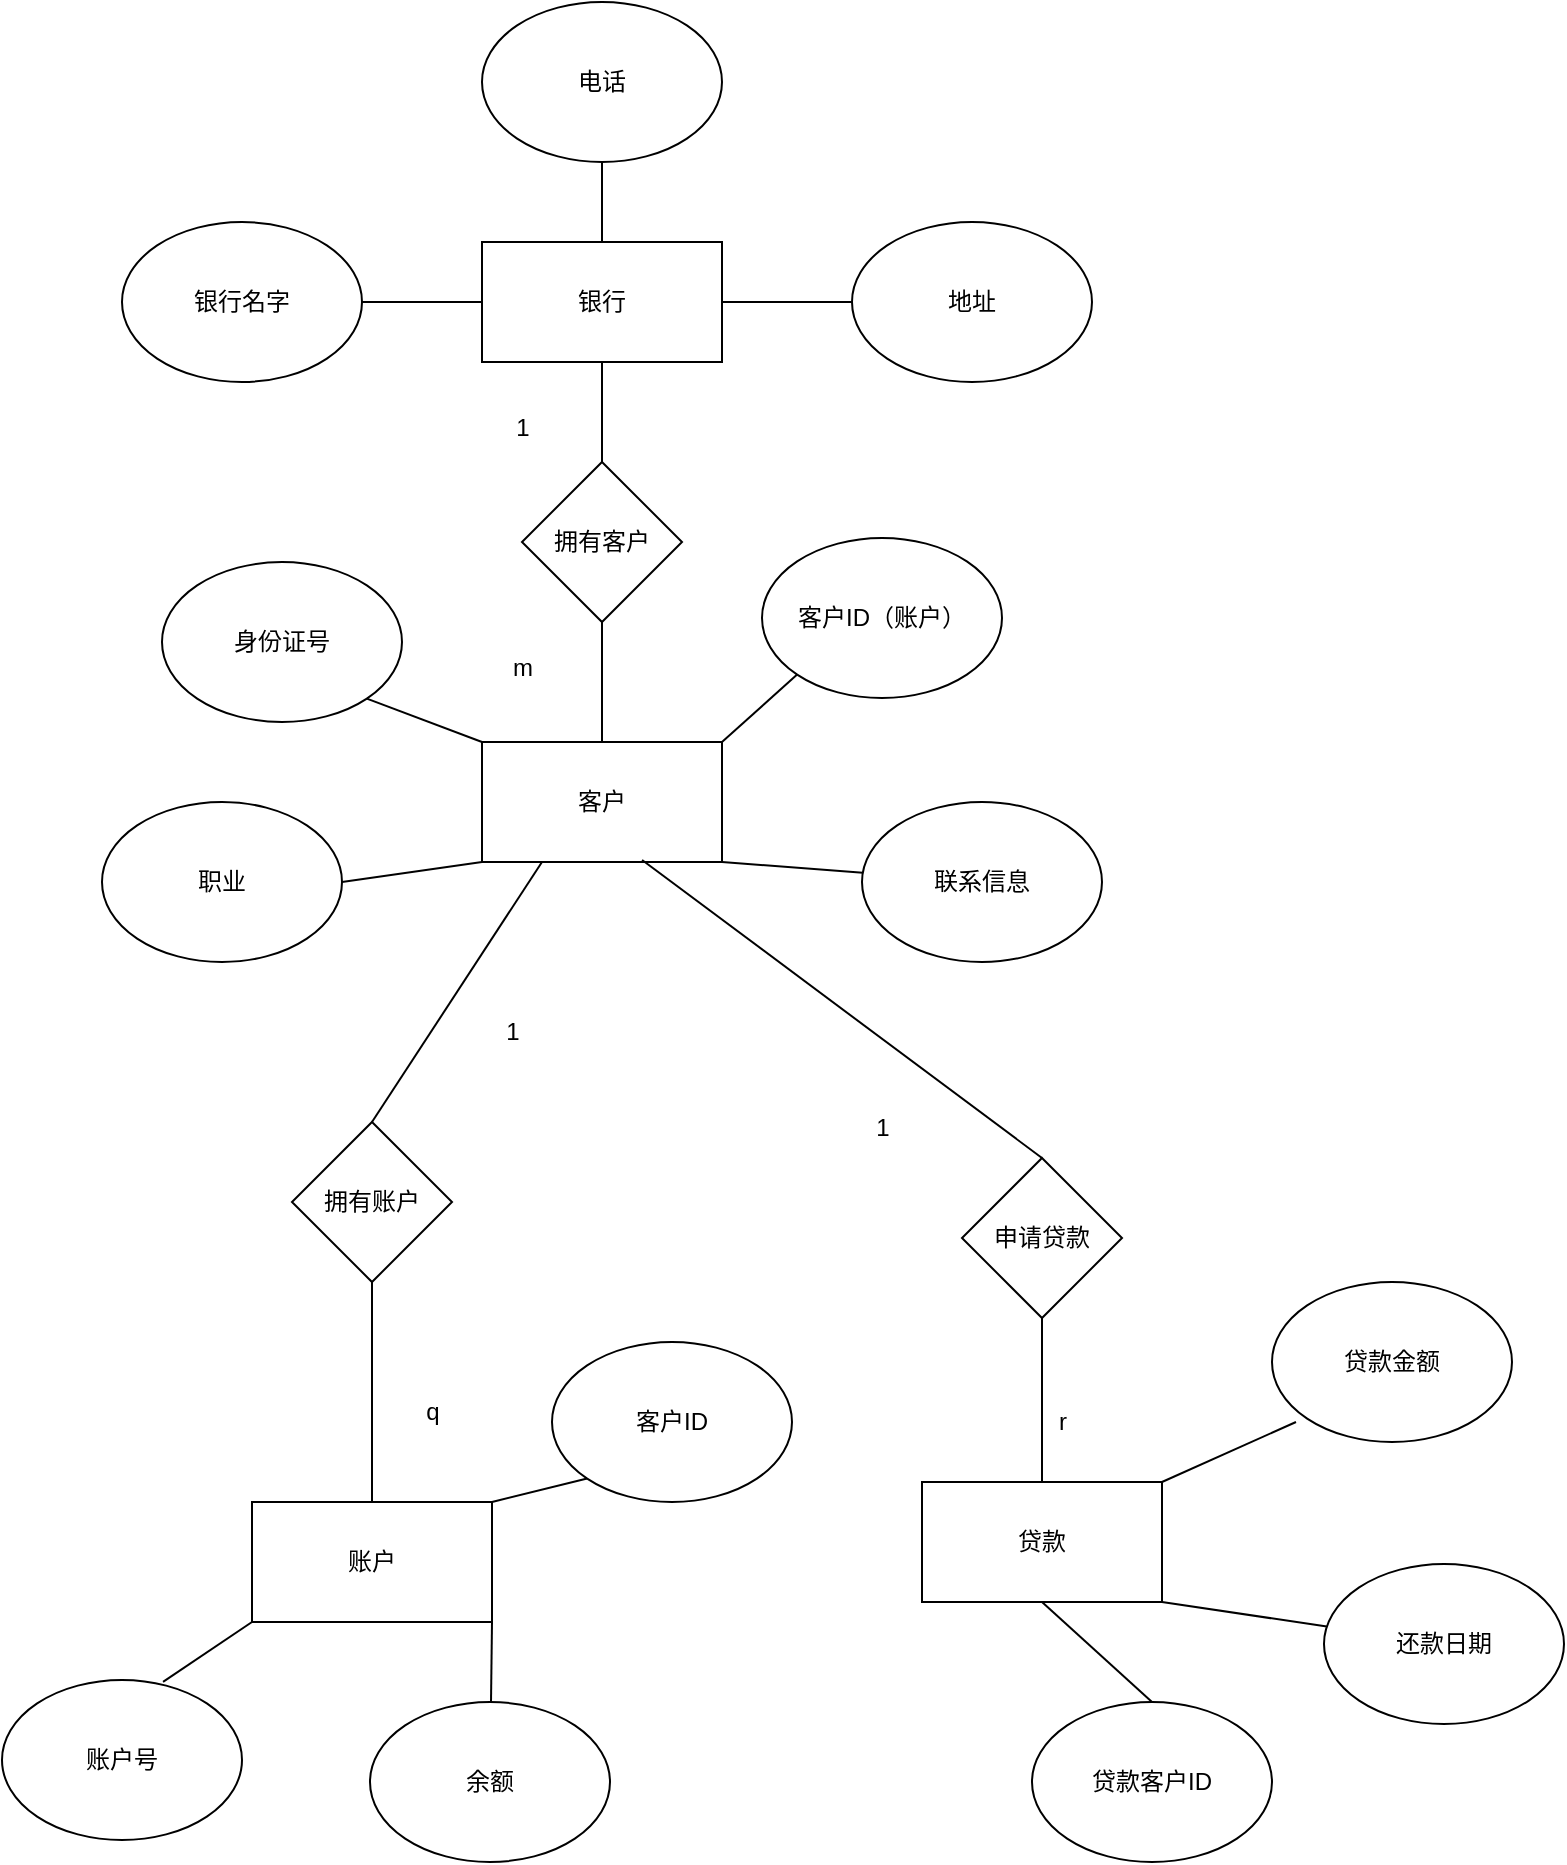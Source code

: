 <mxfile version="24.5.1" type="device">
  <diagram name="第 1 页" id="jWOf4P8SHiq7SOORe7W2">
    <mxGraphModel dx="2506" dy="1224" grid="1" gridSize="10" guides="1" tooltips="1" connect="1" arrows="1" fold="1" page="1" pageScale="1" pageWidth="827" pageHeight="1169" math="0" shadow="0">
      <root>
        <mxCell id="0" />
        <mxCell id="1" parent="0" />
        <mxCell id="w6Cb__e14mfGaN5YhXLg-1" value="银行" style="rounded=0;whiteSpace=wrap;html=1;" parent="1" vertex="1">
          <mxGeometry x="250" y="290" width="120" height="60" as="geometry" />
        </mxCell>
        <mxCell id="w6Cb__e14mfGaN5YhXLg-6" value="银行名字" style="ellipse;whiteSpace=wrap;html=1;" parent="1" vertex="1">
          <mxGeometry x="70" y="280" width="120" height="80" as="geometry" />
        </mxCell>
        <mxCell id="w6Cb__e14mfGaN5YhXLg-8" value="" style="endArrow=none;html=1;rounded=0;exitX=1;exitY=0.5;exitDx=0;exitDy=0;entryX=0;entryY=0.5;entryDx=0;entryDy=0;" parent="1" source="w6Cb__e14mfGaN5YhXLg-6" target="w6Cb__e14mfGaN5YhXLg-1" edge="1">
          <mxGeometry width="50" height="50" relative="1" as="geometry">
            <mxPoint x="290" y="350" as="sourcePoint" />
            <mxPoint x="340" y="300" as="targetPoint" />
          </mxGeometry>
        </mxCell>
        <mxCell id="w6Cb__e14mfGaN5YhXLg-9" value="" style="endArrow=none;html=1;rounded=0;entryX=0.5;entryY=1;entryDx=0;entryDy=0;" parent="1" source="w6Cb__e14mfGaN5YhXLg-1" target="w6Cb__e14mfGaN5YhXLg-10" edge="1">
          <mxGeometry width="50" height="50" relative="1" as="geometry">
            <mxPoint x="290" y="350" as="sourcePoint" />
            <mxPoint x="240" y="220" as="targetPoint" />
          </mxGeometry>
        </mxCell>
        <mxCell id="w6Cb__e14mfGaN5YhXLg-10" value="电话" style="ellipse;whiteSpace=wrap;html=1;" parent="1" vertex="1">
          <mxGeometry x="250" y="170" width="120" height="80" as="geometry" />
        </mxCell>
        <mxCell id="w6Cb__e14mfGaN5YhXLg-11" value="地址" style="ellipse;whiteSpace=wrap;html=1;" parent="1" vertex="1">
          <mxGeometry x="435" y="280" width="120" height="80" as="geometry" />
        </mxCell>
        <mxCell id="w6Cb__e14mfGaN5YhXLg-12" value="" style="endArrow=none;html=1;rounded=0;entryX=0;entryY=0.5;entryDx=0;entryDy=0;exitX=1;exitY=0.5;exitDx=0;exitDy=0;" parent="1" source="w6Cb__e14mfGaN5YhXLg-1" target="w6Cb__e14mfGaN5YhXLg-11" edge="1">
          <mxGeometry width="50" height="50" relative="1" as="geometry">
            <mxPoint x="290" y="350" as="sourcePoint" />
            <mxPoint x="340" y="300" as="targetPoint" />
          </mxGeometry>
        </mxCell>
        <mxCell id="w6Cb__e14mfGaN5YhXLg-13" value="" style="endArrow=none;html=1;rounded=0;entryX=0.5;entryY=1;entryDx=0;entryDy=0;" parent="1" target="w6Cb__e14mfGaN5YhXLg-1" edge="1">
          <mxGeometry width="50" height="50" relative="1" as="geometry">
            <mxPoint x="310" y="400" as="sourcePoint" />
            <mxPoint x="340" y="300" as="targetPoint" />
          </mxGeometry>
        </mxCell>
        <mxCell id="w6Cb__e14mfGaN5YhXLg-14" value="拥有客户" style="rhombus;whiteSpace=wrap;html=1;" parent="1" vertex="1">
          <mxGeometry x="270" y="400" width="80" height="80" as="geometry" />
        </mxCell>
        <mxCell id="w6Cb__e14mfGaN5YhXLg-16" value="1" style="text;html=1;align=center;verticalAlign=middle;resizable=0;points=[];autosize=1;strokeColor=none;fillColor=none;" parent="1" vertex="1">
          <mxGeometry x="255" y="368" width="30" height="30" as="geometry" />
        </mxCell>
        <mxCell id="w6Cb__e14mfGaN5YhXLg-17" value="客户" style="whiteSpace=wrap;html=1;" parent="1" vertex="1">
          <mxGeometry x="250" y="540" width="120" height="60" as="geometry" />
        </mxCell>
        <mxCell id="w6Cb__e14mfGaN5YhXLg-19" value="" style="endArrow=none;html=1;rounded=0;entryX=0.5;entryY=0;entryDx=0;entryDy=0;exitX=0.5;exitY=1;exitDx=0;exitDy=0;" parent="1" source="w6Cb__e14mfGaN5YhXLg-14" target="w6Cb__e14mfGaN5YhXLg-17" edge="1">
          <mxGeometry width="50" height="50" relative="1" as="geometry">
            <mxPoint x="290" y="350" as="sourcePoint" />
            <mxPoint x="340" y="300" as="targetPoint" />
          </mxGeometry>
        </mxCell>
        <mxCell id="w6Cb__e14mfGaN5YhXLg-20" value="m" style="text;html=1;align=center;verticalAlign=middle;resizable=0;points=[];autosize=1;strokeColor=none;fillColor=none;" parent="1" vertex="1">
          <mxGeometry x="255" y="488" width="30" height="30" as="geometry" />
        </mxCell>
        <mxCell id="w6Cb__e14mfGaN5YhXLg-50" value="" style="endArrow=none;html=1;rounded=0;entryX=0;entryY=1;entryDx=0;entryDy=0;exitX=1;exitY=0;exitDx=0;exitDy=0;" parent="1" source="w6Cb__e14mfGaN5YhXLg-17" target="w6Cb__e14mfGaN5YhXLg-51" edge="1">
          <mxGeometry width="50" height="50" relative="1" as="geometry">
            <mxPoint x="690" y="590" as="sourcePoint" />
            <mxPoint x="662" y="578" as="targetPoint" />
          </mxGeometry>
        </mxCell>
        <mxCell id="w6Cb__e14mfGaN5YhXLg-51" value="客户ID（账户）" style="ellipse;whiteSpace=wrap;html=1;" parent="1" vertex="1">
          <mxGeometry x="390" y="438" width="120" height="80" as="geometry" />
        </mxCell>
        <mxCell id="w6Cb__e14mfGaN5YhXLg-53" value="联系信息" style="ellipse;whiteSpace=wrap;html=1;" parent="1" vertex="1">
          <mxGeometry x="440" y="570" width="120" height="80" as="geometry" />
        </mxCell>
        <mxCell id="w6Cb__e14mfGaN5YhXLg-54" value="身份证号" style="ellipse;whiteSpace=wrap;html=1;" parent="1" vertex="1">
          <mxGeometry x="90" y="450" width="120" height="80" as="geometry" />
        </mxCell>
        <mxCell id="w6Cb__e14mfGaN5YhXLg-55" value="职业" style="ellipse;whiteSpace=wrap;html=1;" parent="1" vertex="1">
          <mxGeometry x="60" y="570" width="120" height="80" as="geometry" />
        </mxCell>
        <mxCell id="w6Cb__e14mfGaN5YhXLg-59" value="" style="endArrow=none;html=1;rounded=0;exitX=1;exitY=1;exitDx=0;exitDy=0;" parent="1" source="w6Cb__e14mfGaN5YhXLg-17" target="w6Cb__e14mfGaN5YhXLg-53" edge="1">
          <mxGeometry width="50" height="50" relative="1" as="geometry">
            <mxPoint x="390" y="560" as="sourcePoint" />
            <mxPoint x="408" y="538" as="targetPoint" />
          </mxGeometry>
        </mxCell>
        <mxCell id="w6Cb__e14mfGaN5YhXLg-60" value="" style="endArrow=none;html=1;rounded=0;entryX=1;entryY=1;entryDx=0;entryDy=0;exitX=0;exitY=0;exitDx=0;exitDy=0;" parent="1" source="w6Cb__e14mfGaN5YhXLg-17" target="w6Cb__e14mfGaN5YhXLg-54" edge="1">
          <mxGeometry width="50" height="50" relative="1" as="geometry">
            <mxPoint x="400" y="570" as="sourcePoint" />
            <mxPoint x="418" y="548" as="targetPoint" />
          </mxGeometry>
        </mxCell>
        <mxCell id="w6Cb__e14mfGaN5YhXLg-61" value="" style="endArrow=none;html=1;rounded=0;entryX=0;entryY=1;entryDx=0;entryDy=0;exitX=1;exitY=0.5;exitDx=0;exitDy=0;" parent="1" source="w6Cb__e14mfGaN5YhXLg-55" target="w6Cb__e14mfGaN5YhXLg-17" edge="1">
          <mxGeometry width="50" height="50" relative="1" as="geometry">
            <mxPoint x="410" y="580" as="sourcePoint" />
            <mxPoint x="428" y="558" as="targetPoint" />
          </mxGeometry>
        </mxCell>
        <mxCell id="w6Cb__e14mfGaN5YhXLg-64" value="拥有账户" style="rhombus;whiteSpace=wrap;html=1;" parent="1" vertex="1">
          <mxGeometry x="155" y="730" width="80" height="80" as="geometry" />
        </mxCell>
        <mxCell id="w6Cb__e14mfGaN5YhXLg-65" value="申请贷款" style="rhombus;whiteSpace=wrap;html=1;" parent="1" vertex="1">
          <mxGeometry x="490" y="748" width="80" height="80" as="geometry" />
        </mxCell>
        <mxCell id="w6Cb__e14mfGaN5YhXLg-66" value="" style="endArrow=none;html=1;rounded=0;entryX=0.25;entryY=1;entryDx=0;entryDy=0;exitX=0.5;exitY=0;exitDx=0;exitDy=0;" parent="1" source="w6Cb__e14mfGaN5YhXLg-64" target="w6Cb__e14mfGaN5YhXLg-17" edge="1">
          <mxGeometry width="50" height="50" relative="1" as="geometry">
            <mxPoint x="290" y="830" as="sourcePoint" />
            <mxPoint x="340" y="780" as="targetPoint" />
          </mxGeometry>
        </mxCell>
        <mxCell id="w6Cb__e14mfGaN5YhXLg-67" value="" style="endArrow=none;html=1;rounded=0;entryX=0.667;entryY=0.983;entryDx=0;entryDy=0;entryPerimeter=0;exitX=0.5;exitY=0;exitDx=0;exitDy=0;" parent="1" source="w6Cb__e14mfGaN5YhXLg-65" target="w6Cb__e14mfGaN5YhXLg-17" edge="1">
          <mxGeometry width="50" height="50" relative="1" as="geometry">
            <mxPoint x="290" y="830" as="sourcePoint" />
            <mxPoint x="340" y="780" as="targetPoint" />
          </mxGeometry>
        </mxCell>
        <mxCell id="w6Cb__e14mfGaN5YhXLg-68" value="1" style="text;html=1;align=center;verticalAlign=middle;resizable=0;points=[];autosize=1;strokeColor=none;fillColor=none;" parent="1" vertex="1">
          <mxGeometry x="250" y="670" width="30" height="30" as="geometry" />
        </mxCell>
        <mxCell id="w6Cb__e14mfGaN5YhXLg-69" value="1" style="text;html=1;align=center;verticalAlign=middle;resizable=0;points=[];autosize=1;strokeColor=none;fillColor=none;" parent="1" vertex="1">
          <mxGeometry x="435" y="718" width="30" height="30" as="geometry" />
        </mxCell>
        <mxCell id="w6Cb__e14mfGaN5YhXLg-70" value="账户" style="rounded=0;whiteSpace=wrap;html=1;" parent="1" vertex="1">
          <mxGeometry x="135" y="920" width="120" height="60" as="geometry" />
        </mxCell>
        <mxCell id="w6Cb__e14mfGaN5YhXLg-71" value="贷款" style="rounded=0;whiteSpace=wrap;html=1;" parent="1" vertex="1">
          <mxGeometry x="470" y="910" width="120" height="60" as="geometry" />
        </mxCell>
        <mxCell id="w6Cb__e14mfGaN5YhXLg-72" value="" style="endArrow=none;html=1;rounded=0;entryX=0.5;entryY=1;entryDx=0;entryDy=0;" parent="1" source="w6Cb__e14mfGaN5YhXLg-70" target="w6Cb__e14mfGaN5YhXLg-64" edge="1">
          <mxGeometry width="50" height="50" relative="1" as="geometry">
            <mxPoint x="290" y="950" as="sourcePoint" />
            <mxPoint x="340" y="900" as="targetPoint" />
          </mxGeometry>
        </mxCell>
        <mxCell id="w6Cb__e14mfGaN5YhXLg-73" value="" style="endArrow=none;html=1;rounded=0;entryX=0.5;entryY=1;entryDx=0;entryDy=0;exitX=0.5;exitY=0;exitDx=0;exitDy=0;" parent="1" source="w6Cb__e14mfGaN5YhXLg-71" target="w6Cb__e14mfGaN5YhXLg-65" edge="1">
          <mxGeometry width="50" height="50" relative="1" as="geometry">
            <mxPoint x="290" y="950" as="sourcePoint" />
            <mxPoint x="340" y="900" as="targetPoint" />
          </mxGeometry>
        </mxCell>
        <mxCell id="w6Cb__e14mfGaN5YhXLg-74" value="q" style="text;html=1;align=center;verticalAlign=middle;resizable=0;points=[];autosize=1;strokeColor=none;fillColor=none;" parent="1" vertex="1">
          <mxGeometry x="210" y="860" width="30" height="30" as="geometry" />
        </mxCell>
        <mxCell id="w6Cb__e14mfGaN5YhXLg-75" value="r" style="text;html=1;align=center;verticalAlign=middle;resizable=0;points=[];autosize=1;strokeColor=none;fillColor=none;" parent="1" vertex="1">
          <mxGeometry x="525" y="865" width="30" height="30" as="geometry" />
        </mxCell>
        <mxCell id="w6Cb__e14mfGaN5YhXLg-77" value="账户号" style="ellipse;whiteSpace=wrap;html=1;" parent="1" vertex="1">
          <mxGeometry x="10" y="1009" width="120" height="80" as="geometry" />
        </mxCell>
        <mxCell id="w6Cb__e14mfGaN5YhXLg-79" value="余额" style="ellipse;whiteSpace=wrap;html=1;" parent="1" vertex="1">
          <mxGeometry x="194" y="1020" width="120" height="80" as="geometry" />
        </mxCell>
        <mxCell id="w6Cb__e14mfGaN5YhXLg-80" value="客户ID" style="ellipse;whiteSpace=wrap;html=1;" parent="1" vertex="1">
          <mxGeometry x="285" y="840" width="120" height="80" as="geometry" />
        </mxCell>
        <mxCell id="w6Cb__e14mfGaN5YhXLg-81" value="贷款客户ID" style="ellipse;whiteSpace=wrap;html=1;" parent="1" vertex="1">
          <mxGeometry x="525" y="1020" width="120" height="80" as="geometry" />
        </mxCell>
        <mxCell id="w6Cb__e14mfGaN5YhXLg-83" value="还款日期" style="ellipse;whiteSpace=wrap;html=1;" parent="1" vertex="1">
          <mxGeometry x="671" y="951" width="120" height="80" as="geometry" />
        </mxCell>
        <mxCell id="w6Cb__e14mfGaN5YhXLg-85" value="贷款金额" style="ellipse;whiteSpace=wrap;html=1;" parent="1" vertex="1">
          <mxGeometry x="645" y="810" width="120" height="80" as="geometry" />
        </mxCell>
        <mxCell id="w6Cb__e14mfGaN5YhXLg-87" value="" style="endArrow=none;html=1;rounded=0;exitX=1;exitY=0;exitDx=0;exitDy=0;entryX=0;entryY=1;entryDx=0;entryDy=0;" parent="1" source="w6Cb__e14mfGaN5YhXLg-70" target="w6Cb__e14mfGaN5YhXLg-80" edge="1">
          <mxGeometry width="50" height="50" relative="1" as="geometry">
            <mxPoint x="290" y="830" as="sourcePoint" />
            <mxPoint x="340" y="780" as="targetPoint" />
          </mxGeometry>
        </mxCell>
        <mxCell id="w6Cb__e14mfGaN5YhXLg-89" value="" style="endArrow=none;html=1;rounded=0;exitX=0.671;exitY=0.012;exitDx=0;exitDy=0;entryX=0;entryY=1;entryDx=0;entryDy=0;exitPerimeter=0;" parent="1" source="w6Cb__e14mfGaN5YhXLg-77" target="w6Cb__e14mfGaN5YhXLg-70" edge="1">
          <mxGeometry width="50" height="50" relative="1" as="geometry">
            <mxPoint x="111" y="980" as="sourcePoint" />
            <mxPoint x="190" y="950" as="targetPoint" />
          </mxGeometry>
        </mxCell>
        <mxCell id="w6Cb__e14mfGaN5YhXLg-91" value="" style="endArrow=none;html=1;rounded=0;entryX=1;entryY=1;entryDx=0;entryDy=0;" parent="1" source="w6Cb__e14mfGaN5YhXLg-79" target="w6Cb__e14mfGaN5YhXLg-70" edge="1">
          <mxGeometry width="50" height="50" relative="1" as="geometry">
            <mxPoint x="160" y="960" as="sourcePoint" />
            <mxPoint x="210" y="970" as="targetPoint" />
          </mxGeometry>
        </mxCell>
        <mxCell id="w6Cb__e14mfGaN5YhXLg-92" value="" style="endArrow=none;html=1;rounded=0;entryX=0.5;entryY=1;entryDx=0;entryDy=0;exitX=0.5;exitY=0;exitDx=0;exitDy=0;" parent="1" source="w6Cb__e14mfGaN5YhXLg-81" target="w6Cb__e14mfGaN5YhXLg-71" edge="1">
          <mxGeometry width="50" height="50" relative="1" as="geometry">
            <mxPoint x="570" y="1020" as="sourcePoint" />
            <mxPoint x="220" y="980" as="targetPoint" />
            <Array as="points" />
          </mxGeometry>
        </mxCell>
        <mxCell id="w6Cb__e14mfGaN5YhXLg-95" value="" style="endArrow=none;html=1;rounded=0;entryX=1;entryY=1;entryDx=0;entryDy=0;" parent="1" source="w6Cb__e14mfGaN5YhXLg-83" target="w6Cb__e14mfGaN5YhXLg-71" edge="1">
          <mxGeometry width="50" height="50" relative="1" as="geometry">
            <mxPoint x="510" y="1000" as="sourcePoint" />
            <mxPoint x="560" y="990" as="targetPoint" />
          </mxGeometry>
        </mxCell>
        <mxCell id="w6Cb__e14mfGaN5YhXLg-97" value="" style="endArrow=none;html=1;rounded=0;exitX=0.1;exitY=0.875;exitDx=0;exitDy=0;entryX=1;entryY=0;entryDx=0;entryDy=0;exitPerimeter=0;" parent="1" source="w6Cb__e14mfGaN5YhXLg-85" target="w6Cb__e14mfGaN5YhXLg-71" edge="1">
          <mxGeometry width="50" height="50" relative="1" as="geometry">
            <mxPoint x="739" y="1007" as="sourcePoint" />
            <mxPoint x="670" y="1010" as="targetPoint" />
          </mxGeometry>
        </mxCell>
      </root>
    </mxGraphModel>
  </diagram>
</mxfile>
